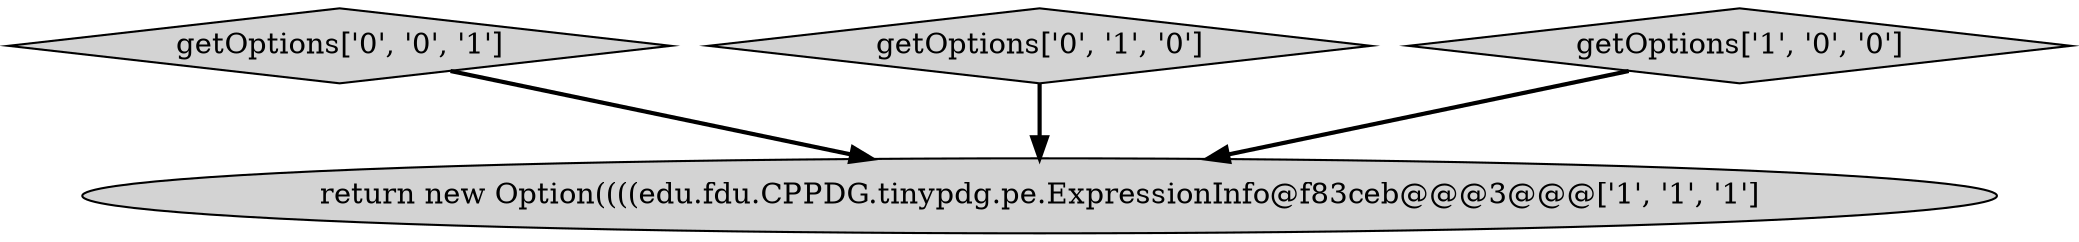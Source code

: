 digraph {
3 [style = filled, label = "getOptions['0', '0', '1']", fillcolor = lightgray, shape = diamond image = "AAA0AAABBB3BBB"];
0 [style = filled, label = "return new Option((((edu.fdu.CPPDG.tinypdg.pe.ExpressionInfo@f83ceb@@@3@@@['1', '1', '1']", fillcolor = lightgray, shape = ellipse image = "AAA0AAABBB1BBB"];
2 [style = filled, label = "getOptions['0', '1', '0']", fillcolor = lightgray, shape = diamond image = "AAA0AAABBB2BBB"];
1 [style = filled, label = "getOptions['1', '0', '0']", fillcolor = lightgray, shape = diamond image = "AAA0AAABBB1BBB"];
2->0 [style = bold, label=""];
3->0 [style = bold, label=""];
1->0 [style = bold, label=""];
}
